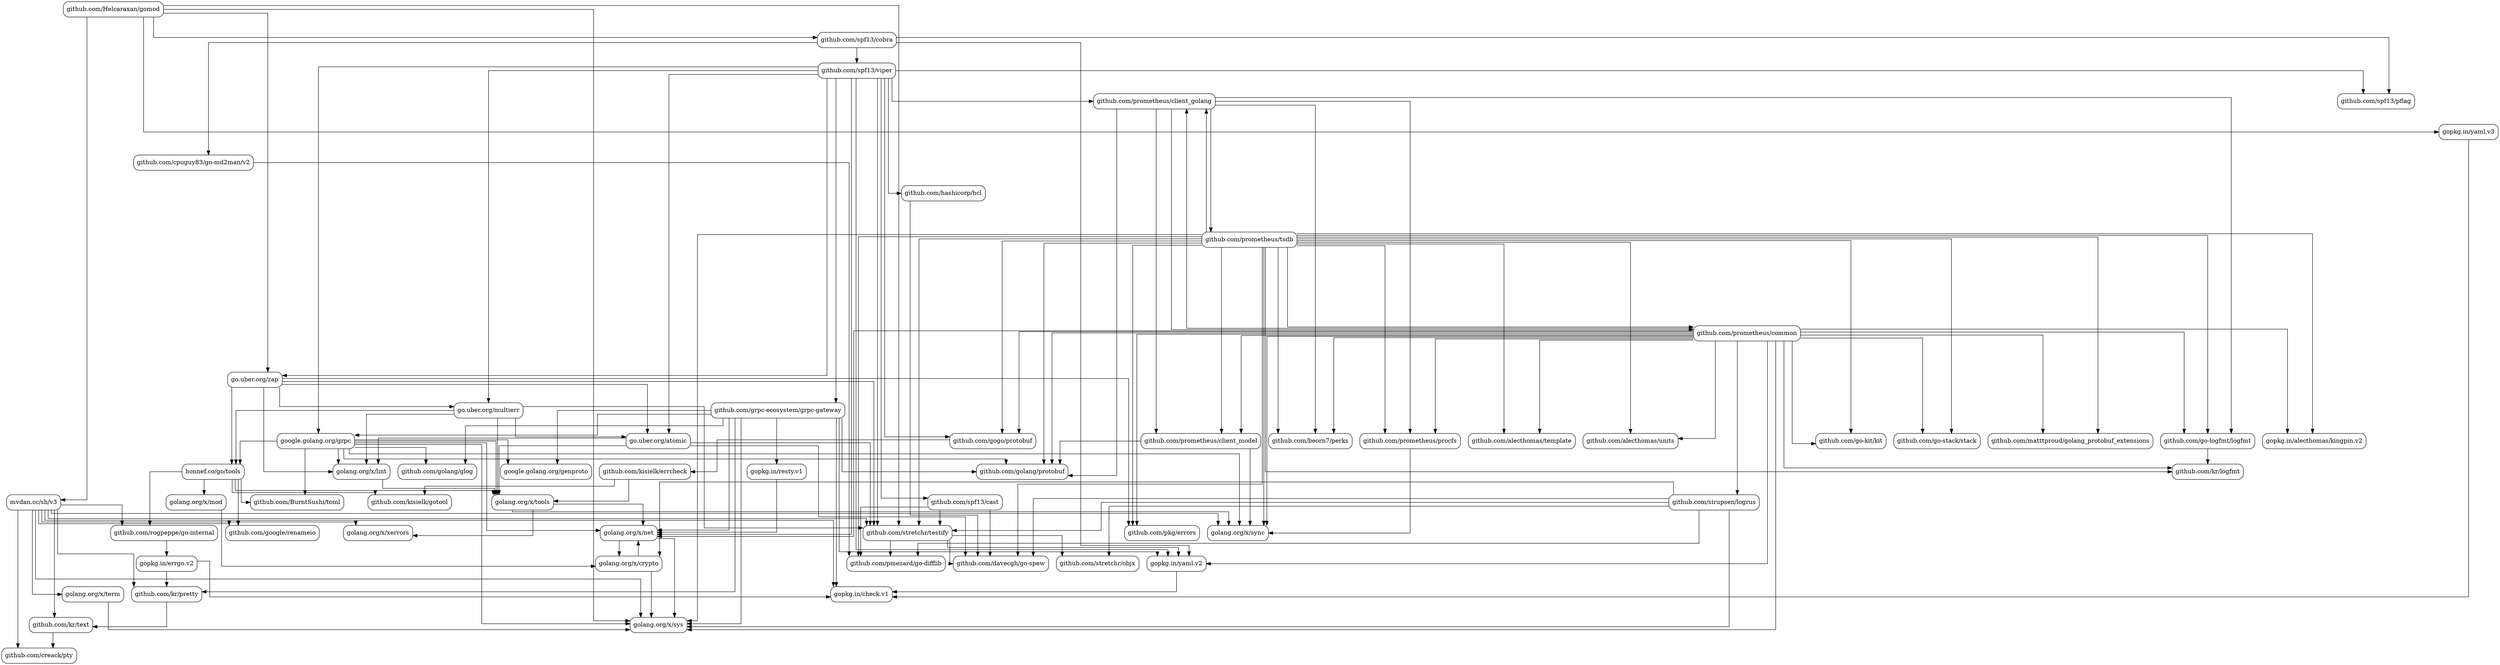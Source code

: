 strict digraph {
  node [shape=box,style=rounded]
  start=0
  splines=ortho
  "github.com/Helcaraxan/gomod"
  "golang.org/x/sys"
  "github.com/stretchr/testify"
  "go.uber.org/zap"
  "github.com/spf13/cobra"
  "gopkg.in/yaml.v3"
  "mvdan.cc/sh/v3"
  "github.com/pmezard/go-difflib"
  "github.com/kr/logfmt"
  "github.com/kisielk/errcheck"
  "github.com/golang/protobuf"
  "gopkg.in/yaml.v2"
  "golang.org/x/net"
  "google.golang.org/grpc"
  "github.com/golang/glog"
  "google.golang.org/genproto"
  "gopkg.in/check.v1"
  "github.com/kr/pretty"
  "gopkg.in/resty.v1"
  "github.com/davecgh/go-spew"
  "golang.org/x/tools"
  "github.com/kisielk/gotool"
  "github.com/kr/text"
  "github.com/creack/pty"
  "github.com/beorn7/perks"
  "github.com/go-logfmt/logfmt"
  "github.com/prometheus/client_model"
  "github.com/prometheus/procfs"
  "github.com/prometheus/common"
  "github.com/prometheus/tsdb"
  "golang.org/x/sync"
  "github.com/gogo/protobuf"
  "github.com/prometheus/client_golang"
  "github.com/pkg/errors"
  "github.com/alecthomas/template"
  "github.com/alecthomas/units"
  "github.com/go-kit/kit"
  "github.com/go-stack/stack"
  "github.com/matttproud/golang_protobuf_extensions"
  "gopkg.in/alecthomas/kingpin.v2"
  "github.com/sirupsen/logrus"
  "gopkg.in/errgo.v2"
  "github.com/stretchr/objx"
  "golang.org/x/crypto"
  "github.com/spf13/pflag"
  "github.com/cpuguy83/go-md2man/v2"
  "github.com/spf13/viper"
  "go.uber.org/atomic"
  "go.uber.org/multierr"
  "github.com/grpc-ecosystem/grpc-gateway"
  "github.com/hashicorp/hcl"
  "github.com/spf13/cast"
  "golang.org/x/lint"
  "honnef.co/go/tools"
  "golang.org/x/xerrors"
  "github.com/BurntSushi/toml"
  "github.com/google/renameio"
  "github.com/rogpeppe/go-internal"
  "golang.org/x/mod"
  "golang.org/x/term"
  "github.com/Helcaraxan/gomod" -> "github.com/spf13/cobra"
  "github.com/Helcaraxan/gomod" -> "github.com/stretchr/testify" [minlen=4]
  "github.com/Helcaraxan/gomod" -> "go.uber.org/zap" [minlen=3]
  "github.com/Helcaraxan/gomod" -> "golang.org/x/sys" [minlen=6]
  "github.com/Helcaraxan/gomod" -> "gopkg.in/yaml.v3"
  "github.com/Helcaraxan/gomod" -> "mvdan.cc/sh/v3"
  "github.com/cpuguy83/go-md2man/v2" -> "github.com/pmezard/go-difflib"
  "github.com/go-logfmt/logfmt" -> "github.com/kr/logfmt"
  "github.com/gogo/protobuf" -> "github.com/kisielk/errcheck"
  "github.com/grpc-ecosystem/grpc-gateway" -> "github.com/golang/glog" [minlen=2]
  "github.com/grpc-ecosystem/grpc-gateway" -> "github.com/golang/protobuf" [minlen=2]
  "github.com/grpc-ecosystem/grpc-gateway" -> "github.com/kr/pretty" [minlen=5]
  "github.com/grpc-ecosystem/grpc-gateway" -> "golang.org/x/net" [minlen=2]
  "github.com/grpc-ecosystem/grpc-gateway" -> "golang.org/x/sys" [minlen=3]
  "github.com/grpc-ecosystem/grpc-gateway" -> "google.golang.org/genproto" [minlen=2]
  "github.com/grpc-ecosystem/grpc-gateway" -> "google.golang.org/grpc"
  "github.com/grpc-ecosystem/grpc-gateway" -> "gopkg.in/check.v1" [minlen=5]
  "github.com/grpc-ecosystem/grpc-gateway" -> "gopkg.in/resty.v1"
  "github.com/grpc-ecosystem/grpc-gateway" -> "gopkg.in/yaml.v2"
  "github.com/hashicorp/hcl" -> "github.com/davecgh/go-spew"
  "github.com/kisielk/errcheck" -> "github.com/kisielk/gotool"
  "github.com/kisielk/errcheck" -> "golang.org/x/tools"
  "github.com/kr/pretty" -> "github.com/kr/text"
  "github.com/kr/text" -> "github.com/creack/pty"
  "github.com/prometheus/client_golang" -> "github.com/beorn7/perks" [minlen=3]
  "github.com/prometheus/client_golang" -> "github.com/go-logfmt/logfmt" [minlen=3]
  "github.com/prometheus/client_golang" -> "github.com/golang/protobuf" [minlen=3]
  "github.com/prometheus/client_golang" -> "github.com/prometheus/client_model" [minlen=3]
  "github.com/prometheus/client_golang" -> "github.com/prometheus/common" [minlen=4]
  "github.com/prometheus/client_golang" -> "github.com/prometheus/procfs" [minlen=3]
  "github.com/prometheus/client_golang" -> "github.com/prometheus/tsdb" [minlen=5]
  "github.com/prometheus/client_model" -> "github.com/golang/protobuf"
  "github.com/prometheus/client_model" -> "golang.org/x/sync"
  "github.com/prometheus/common" -> "github.com/alecthomas/template" [minlen=4]
  "github.com/prometheus/common" -> "github.com/alecthomas/units" [minlen=4]
  "github.com/prometheus/common" -> "github.com/beorn7/perks" [minlen=4]
  "github.com/prometheus/common" -> "github.com/go-kit/kit" [minlen=4]
  "github.com/prometheus/common" -> "github.com/go-logfmt/logfmt" [minlen=4]
  "github.com/prometheus/common" -> "github.com/go-stack/stack" [minlen=4]
  "github.com/prometheus/common" -> "github.com/gogo/protobuf" [minlen=4]
  "github.com/prometheus/common" -> "github.com/golang/protobuf" [minlen=4]
  "github.com/prometheus/common" -> "github.com/kr/logfmt" [minlen=4]
  "github.com/prometheus/common" -> "github.com/matttproud/golang_protobuf_extensions" [minlen=4]
  "github.com/prometheus/common" -> "github.com/pkg/errors" [minlen=7]
  "github.com/prometheus/common" -> "github.com/prometheus/client_golang"
  "github.com/prometheus/common" -> "github.com/prometheus/client_model" [minlen=4]
  "github.com/prometheus/common" -> "github.com/prometheus/procfs" [minlen=4]
  "github.com/prometheus/common" -> "github.com/sirupsen/logrus" [minlen=6]
  "github.com/prometheus/common" -> "golang.org/x/net" [minlen=7]
  "github.com/prometheus/common" -> "golang.org/x/sync" [minlen=7]
  "github.com/prometheus/common" -> "golang.org/x/sys" [minlen=8]
  "github.com/prometheus/common" -> "gopkg.in/alecthomas/kingpin.v2" [minlen=4]
  "github.com/prometheus/common" -> "gopkg.in/yaml.v2" [minlen=5]
  "github.com/prometheus/procfs" -> "golang.org/x/sync"
  "github.com/prometheus/tsdb" -> "github.com/alecthomas/template" [minlen=6]
  "github.com/prometheus/tsdb" -> "github.com/alecthomas/units" [minlen=6]
  "github.com/prometheus/tsdb" -> "github.com/beorn7/perks" [minlen=4]
  "github.com/prometheus/tsdb" -> "github.com/davecgh/go-spew" [minlen=9]
  "github.com/prometheus/tsdb" -> "github.com/go-kit/kit" [minlen=6]
  "github.com/prometheus/tsdb" -> "github.com/go-logfmt/logfmt" [minlen=4]
  "github.com/prometheus/tsdb" -> "github.com/go-stack/stack" [minlen=6]
  "github.com/prometheus/tsdb" -> "github.com/gogo/protobuf" [minlen=6]
  "github.com/prometheus/tsdb" -> "github.com/golang/protobuf" [minlen=4]
  "github.com/prometheus/tsdb" -> "github.com/kr/logfmt" [minlen=6]
  "github.com/prometheus/tsdb" -> "github.com/matttproud/golang_protobuf_extensions" [minlen=6]
  "github.com/prometheus/tsdb" -> "github.com/pkg/errors" [minlen=7]
  "github.com/prometheus/tsdb" -> "github.com/pmezard/go-difflib" [minlen=9]
  "github.com/prometheus/tsdb" -> "github.com/prometheus/client_golang" [minlen=3]
  "github.com/prometheus/tsdb" -> "github.com/prometheus/client_model" [minlen=4]
  "github.com/prometheus/tsdb" -> "github.com/prometheus/common" [minlen=5]
  "github.com/prometheus/tsdb" -> "github.com/prometheus/procfs" [minlen=4]
  "github.com/prometheus/tsdb" -> "github.com/stretchr/testify" [minlen=8]
  "github.com/prometheus/tsdb" -> "golang.org/x/sync" [minlen=9]
  "github.com/prometheus/tsdb" -> "golang.org/x/sys" [minlen=10]
  "github.com/prometheus/tsdb" -> "gopkg.in/alecthomas/kingpin.v2" [minlen=6]
  "github.com/rogpeppe/go-internal" -> "gopkg.in/errgo.v2"
  "github.com/sirupsen/logrus" -> "github.com/davecgh/go-spew" [minlen=2]
  "github.com/sirupsen/logrus" -> "github.com/pmezard/go-difflib" [minlen=2]
  "github.com/sirupsen/logrus" -> "github.com/stretchr/objx" [minlen=2]
  "github.com/sirupsen/logrus" -> "github.com/stretchr/testify"
  "github.com/sirupsen/logrus" -> "golang.org/x/crypto"
  "github.com/sirupsen/logrus" -> "golang.org/x/sys" [minlen=3]
  "github.com/spf13/cast" -> "github.com/davecgh/go-spew" [minlen=2]
  "github.com/spf13/cast" -> "github.com/pmezard/go-difflib" [minlen=2]
  "github.com/spf13/cast" -> "github.com/stretchr/testify"
  "github.com/spf13/cobra" -> "github.com/cpuguy83/go-md2man/v2"
  "github.com/spf13/cobra" -> "github.com/spf13/pflag" [minlen=2]
  "github.com/spf13/cobra" -> "github.com/spf13/viper"
  "github.com/spf13/cobra" -> "gopkg.in/yaml.v2" [minlen=6]
  "github.com/spf13/viper" -> "github.com/gogo/protobuf" [minlen=4]
  "github.com/spf13/viper" -> "github.com/grpc-ecosystem/grpc-gateway"
  "github.com/spf13/viper" -> "github.com/hashicorp/hcl"
  "github.com/spf13/viper" -> "github.com/prometheus/client_golang"
  "github.com/spf13/viper" -> "github.com/spf13/cast"
  "github.com/spf13/viper" -> "github.com/spf13/pflag"
  "github.com/spf13/viper" -> "github.com/stretchr/testify" [minlen=8]
  "github.com/spf13/viper" -> "go.uber.org/atomic" [minlen=3]
  "github.com/spf13/viper" -> "go.uber.org/multierr" [minlen=2]
  "github.com/spf13/viper" -> "go.uber.org/zap"
  "github.com/spf13/viper" -> "golang.org/x/net" [minlen=7]
  "github.com/spf13/viper" -> "google.golang.org/grpc" [minlen=2]
  "github.com/spf13/viper" -> "gopkg.in/yaml.v2" [minlen=5]
  "github.com/stretchr/testify" -> "github.com/davecgh/go-spew"
  "github.com/stretchr/testify" -> "github.com/pmezard/go-difflib"
  "github.com/stretchr/testify" -> "github.com/stretchr/objx"
  "github.com/stretchr/testify" -> "gopkg.in/yaml.v2"
  "go.uber.org/atomic" -> "github.com/davecgh/go-spew" [minlen=2]
  "go.uber.org/atomic" -> "github.com/stretchr/testify"
  "go.uber.org/atomic" -> "golang.org/x/lint"
  "go.uber.org/atomic" -> "golang.org/x/tools" [minlen=2]
  "go.uber.org/multierr" -> "github.com/stretchr/testify" [minlen=2]
  "go.uber.org/multierr" -> "go.uber.org/atomic"
  "go.uber.org/multierr" -> "golang.org/x/lint" [minlen=2]
  "go.uber.org/multierr" -> "golang.org/x/tools" [minlen=3]
  "go.uber.org/multierr" -> "honnef.co/go/tools"
  "go.uber.org/zap" -> "github.com/pkg/errors"
  "go.uber.org/zap" -> "github.com/stretchr/testify" [minlen=2]
  "go.uber.org/zap" -> "go.uber.org/atomic" [minlen=2]
  "go.uber.org/zap" -> "go.uber.org/multierr"
  "go.uber.org/zap" -> "golang.org/x/lint" [minlen=2]
  "go.uber.org/zap" -> "honnef.co/go/tools" [minlen=2]
  "golang.org/x/crypto" -> "golang.org/x/net"
  "golang.org/x/crypto" -> "golang.org/x/sys" [minlen=2]
  "golang.org/x/lint" -> "golang.org/x/tools"
  "golang.org/x/mod" -> "golang.org/x/crypto"
  "golang.org/x/net" -> "golang.org/x/crypto"
  "golang.org/x/net" -> "golang.org/x/sys" [minlen=3]
  "golang.org/x/term" -> "golang.org/x/sys"
  "golang.org/x/tools" -> "golang.org/x/net"
  "golang.org/x/tools" -> "golang.org/x/sync"
  "golang.org/x/tools" -> "golang.org/x/xerrors"
  "google.golang.org/grpc" -> "github.com/BurntSushi/toml" [minlen=2]
  "google.golang.org/grpc" -> "github.com/golang/glog"
  "google.golang.org/grpc" -> "github.com/golang/protobuf"
  "google.golang.org/grpc" -> "golang.org/x/lint"
  "google.golang.org/grpc" -> "golang.org/x/net" [minlen=3]
  "google.golang.org/grpc" -> "golang.org/x/sync" [minlen=3]
  "google.golang.org/grpc" -> "golang.org/x/sys" [minlen=4]
  "google.golang.org/grpc" -> "golang.org/x/tools" [minlen=2]
  "google.golang.org/grpc" -> "google.golang.org/genproto"
  "google.golang.org/grpc" -> "honnef.co/go/tools"
  "gopkg.in/errgo.v2" -> "github.com/kr/pretty"
  "gopkg.in/errgo.v2" -> "gopkg.in/check.v1"
  "gopkg.in/resty.v1" -> "golang.org/x/net"
  "gopkg.in/yaml.v2" -> "gopkg.in/check.v1"
  "gopkg.in/yaml.v3" -> "gopkg.in/check.v1"
  "honnef.co/go/tools" -> "github.com/BurntSushi/toml"
  "honnef.co/go/tools" -> "github.com/google/renameio"
  "honnef.co/go/tools" -> "github.com/kisielk/gotool"
  "honnef.co/go/tools" -> "github.com/rogpeppe/go-internal"
  "honnef.co/go/tools" -> "golang.org/x/mod"
  "honnef.co/go/tools" -> "golang.org/x/tools"
  "mvdan.cc/sh/v3" -> "github.com/creack/pty" [minlen=5]
  "mvdan.cc/sh/v3" -> "github.com/google/renameio"
  "mvdan.cc/sh/v3" -> "github.com/kr/pretty" [minlen=3]
  "mvdan.cc/sh/v3" -> "github.com/kr/text" [minlen=4]
  "mvdan.cc/sh/v3" -> "github.com/rogpeppe/go-internal"
  "mvdan.cc/sh/v3" -> "github.com/stretchr/testify"
  "mvdan.cc/sh/v3" -> "golang.org/x/sync"
  "mvdan.cc/sh/v3" -> "golang.org/x/sys" [minlen=2]
  "mvdan.cc/sh/v3" -> "golang.org/x/term"
  "mvdan.cc/sh/v3" -> "golang.org/x/xerrors"
  "mvdan.cc/sh/v3" -> "gopkg.in/check.v1" [minlen=3]
}
